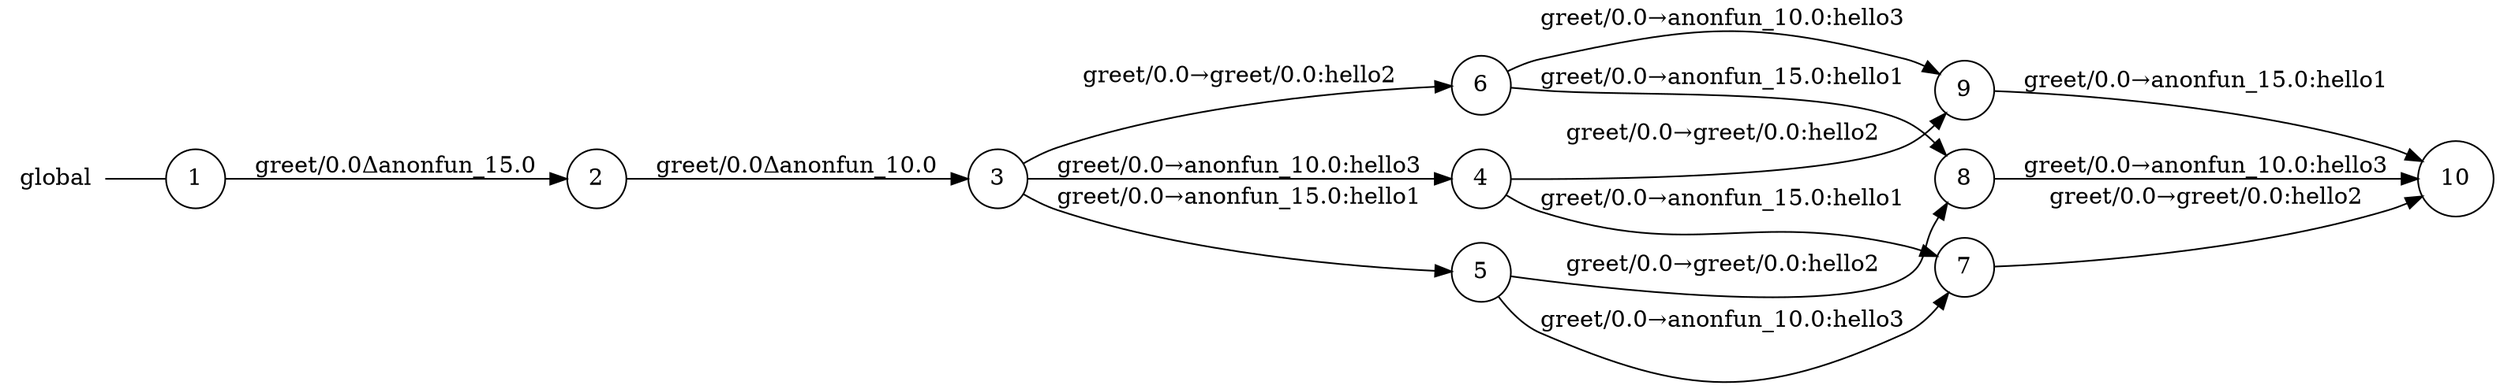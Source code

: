 digraph global {
	rankdir="LR";
	n_0 [label="global", shape="plaintext"];
	n_1 [id="14", shape=circle, label="6"];
	n_2 [id="1", shape=circle, label="1"];
	n_0 -> n_2 [arrowhead=none];
	n_3 [id="7", shape=circle, label="8"];
	n_4 [id="4", shape=circle, label="10"];
	n_5 [id="6", shape=circle, label="7"];
	n_6 [id="3", shape=circle, label="3"];
	n_7 [id="12", shape=circle, label="4"];
	n_8 [id="2", shape=circle, label="2"];
	n_9 [id="10", shape=circle, label="9"];
	n_10 [id="5", shape=circle, label="5"];

	n_10 -> n_5 [id="[$e|18]", label="greet/0.0→anonfun_10.0:hello3"];
	n_7 -> n_9 [id="[$e|17]", label="greet/0.0→greet/0.0:hello2"];
	n_5 -> n_4 [id="[$e|20]", label="greet/0.0→greet/0.0:hello2"];
	n_1 -> n_9 [id="[$e|3]", label="greet/0.0→anonfun_10.0:hello3"];
	n_6 -> n_10 [id="[$e|8]", label="greet/0.0→anonfun_15.0:hello1"];
	n_6 -> n_7 [id="[$e|9]", label="greet/0.0→anonfun_10.0:hello3"];
	n_1 -> n_3 [id="[$e|11]", label="greet/0.0→anonfun_15.0:hello1"];
	n_3 -> n_4 [id="[$e|21]", label="greet/0.0→anonfun_10.0:hello3"];
	n_10 -> n_3 [id="[$e|19]", label="greet/0.0→greet/0.0:hello2"];
	n_6 -> n_1 [id="[$e|0]", label="greet/0.0→greet/0.0:hello2"];
	n_9 -> n_4 [id="[$e|1]", label="greet/0.0→anonfun_15.0:hello1"];
	n_2 -> n_8 [id="[$e|7]", label="greet/0.0Δanonfun_15.0"];
	n_7 -> n_5 [id="[$e|5]", label="greet/0.0→anonfun_15.0:hello1"];
	n_8 -> n_6 [id="[$e|14]", label="greet/0.0Δanonfun_10.0"];
}
